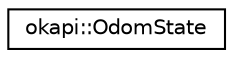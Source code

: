 digraph "Graphical Class Hierarchy"
{
 // LATEX_PDF_SIZE
  edge [fontname="Helvetica",fontsize="10",labelfontname="Helvetica",labelfontsize="10"];
  node [fontname="Helvetica",fontsize="10",shape=record];
  rankdir="LR";
  Node0 [label="okapi::OdomState",height=0.2,width=0.4,color="black", fillcolor="white", style="filled",URL="$structokapi_1_1OdomState.html",tooltip=" "];
}

